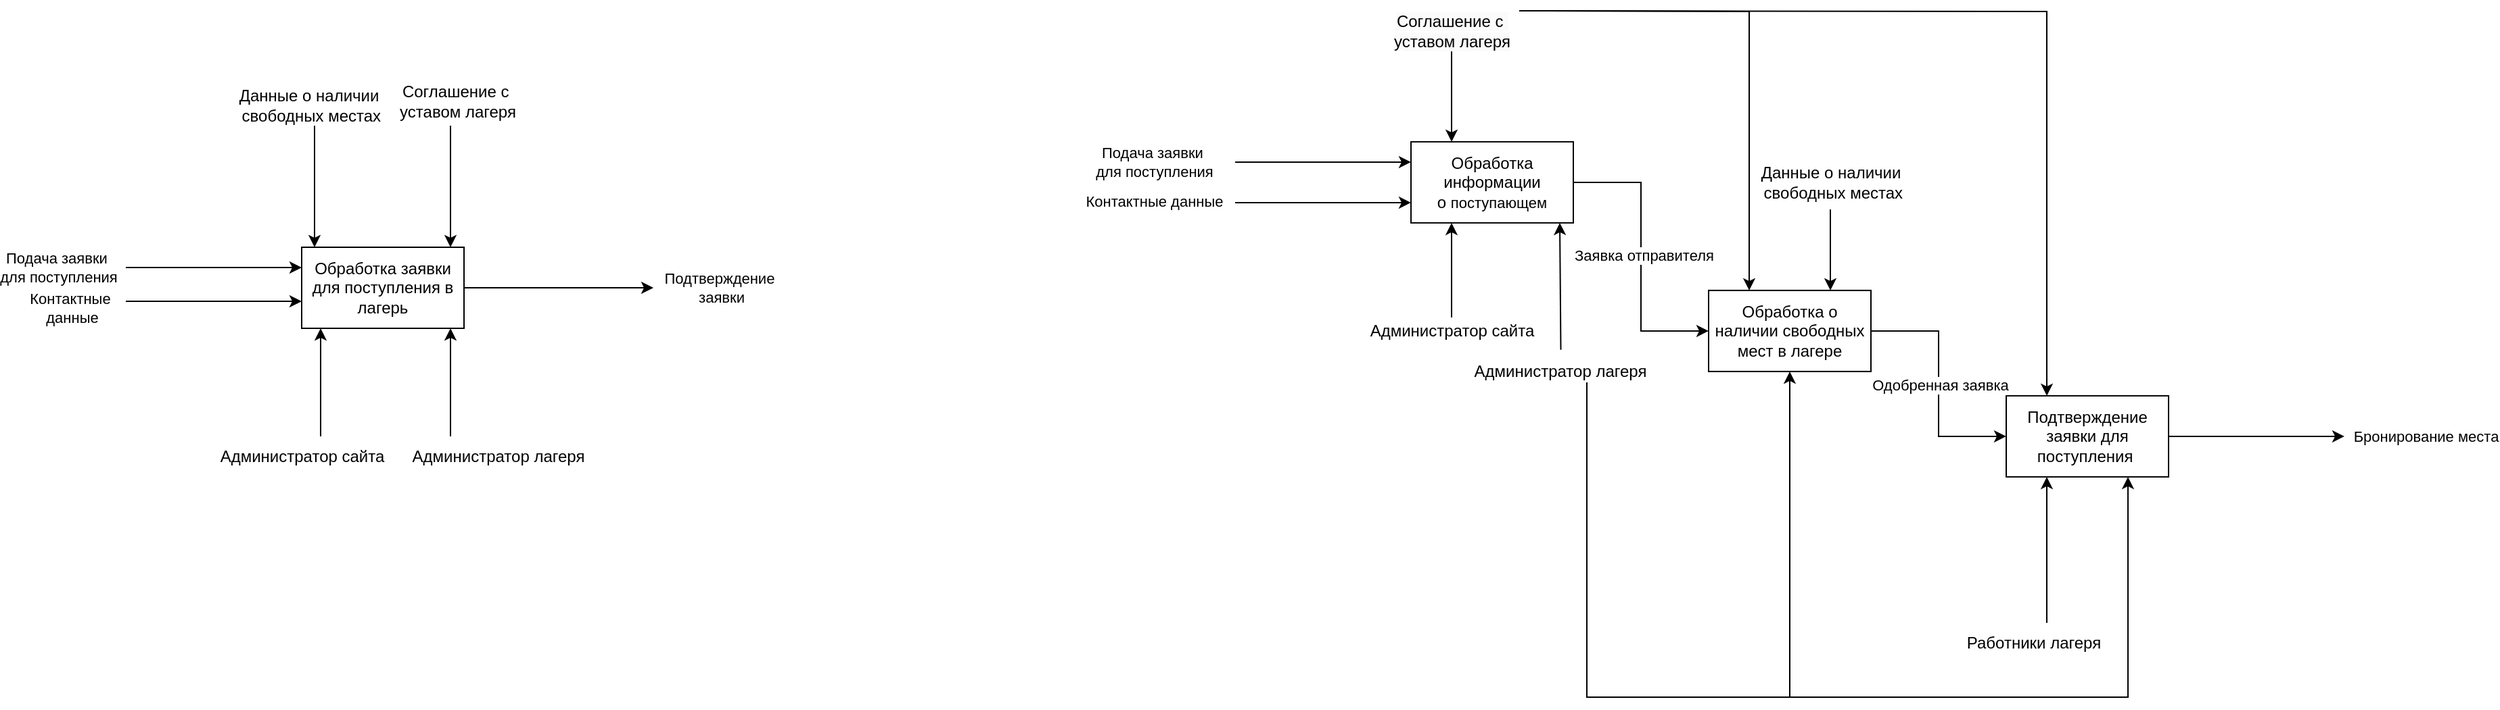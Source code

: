 <mxfile version="24.3.1" type="device">
  <diagram id="R2lEEEUBdFMjLlhIrx00" name="Page-1">
    <mxGraphModel dx="3366" dy="1131" grid="1" gridSize="10" guides="1" tooltips="1" connect="1" arrows="1" fold="1" page="1" pageScale="1" pageWidth="850" pageHeight="1100" math="0" shadow="0" extFonts="Permanent Marker^https://fonts.googleapis.com/css?family=Permanent+Marker">
      <root>
        <mxCell id="0" />
        <mxCell id="1" parent="0" />
        <mxCell id="IeWaTaDR5QfWAJEZIo10-1" value="Обработка заявки для поступления в лагерь" style="rounded=0;whiteSpace=wrap;html=1;" vertex="1" parent="1">
          <mxGeometry x="220" y="525" width="120" height="60" as="geometry" />
        </mxCell>
        <mxCell id="IeWaTaDR5QfWAJEZIo10-2" value="" style="endArrow=classic;html=1;rounded=0;exitX=1;exitY=0.5;exitDx=0;exitDy=0;" edge="1" parent="1" source="IeWaTaDR5QfWAJEZIo10-1">
          <mxGeometry width="50" height="50" relative="1" as="geometry">
            <mxPoint x="390" y="575" as="sourcePoint" />
            <mxPoint x="480" y="555" as="targetPoint" />
          </mxGeometry>
        </mxCell>
        <mxCell id="IeWaTaDR5QfWAJEZIo10-3" value="Подтверждение&amp;nbsp;&lt;div&gt;заявки&lt;/div&gt;" style="edgeLabel;html=1;align=center;verticalAlign=middle;resizable=0;points=[];" vertex="1" connectable="0" parent="IeWaTaDR5QfWAJEZIo10-2">
          <mxGeometry x="-0.12" y="-1" relative="1" as="geometry">
            <mxPoint x="128" y="-1" as="offset" />
          </mxGeometry>
        </mxCell>
        <mxCell id="IeWaTaDR5QfWAJEZIo10-4" value="" style="endArrow=classic;html=1;rounded=0;" edge="1" parent="1">
          <mxGeometry width="50" height="50" relative="1" as="geometry">
            <mxPoint x="330" y="665" as="sourcePoint" />
            <mxPoint x="330" y="585" as="targetPoint" />
          </mxGeometry>
        </mxCell>
        <mxCell id="IeWaTaDR5QfWAJEZIo10-5" value="" style="endArrow=classic;html=1;rounded=0;" edge="1" parent="1">
          <mxGeometry width="50" height="50" relative="1" as="geometry">
            <mxPoint x="234" y="665" as="sourcePoint" />
            <mxPoint x="234" y="585" as="targetPoint" />
          </mxGeometry>
        </mxCell>
        <mxCell id="IeWaTaDR5QfWAJEZIo10-6" value="" style="endArrow=classic;html=1;rounded=0;entryX=0;entryY=0.25;entryDx=0;entryDy=0;" edge="1" parent="1" target="IeWaTaDR5QfWAJEZIo10-1">
          <mxGeometry width="50" height="50" relative="1" as="geometry">
            <mxPoint x="90" y="540" as="sourcePoint" />
            <mxPoint x="190" y="525" as="targetPoint" />
          </mxGeometry>
        </mxCell>
        <mxCell id="IeWaTaDR5QfWAJEZIo10-7" value="Подача заявки&amp;nbsp;&lt;div&gt;для поступления&lt;/div&gt;" style="edgeLabel;html=1;align=center;verticalAlign=middle;resizable=0;points=[];" vertex="1" connectable="0" parent="IeWaTaDR5QfWAJEZIo10-6">
          <mxGeometry x="-0.137" y="-2" relative="1" as="geometry">
            <mxPoint x="-106" y="-2" as="offset" />
          </mxGeometry>
        </mxCell>
        <mxCell id="IeWaTaDR5QfWAJEZIo10-8" value="" style="endArrow=classic;html=1;rounded=0;entryX=0;entryY=0.25;entryDx=0;entryDy=0;" edge="1" parent="1">
          <mxGeometry width="50" height="50" relative="1" as="geometry">
            <mxPoint x="90" y="565" as="sourcePoint" />
            <mxPoint x="220" y="565" as="targetPoint" />
          </mxGeometry>
        </mxCell>
        <mxCell id="IeWaTaDR5QfWAJEZIo10-9" value="Контактные&amp;nbsp;&lt;div&gt;данные&lt;/div&gt;" style="edgeLabel;html=1;align=center;verticalAlign=middle;resizable=0;points=[];" vertex="1" connectable="0" parent="IeWaTaDR5QfWAJEZIo10-8">
          <mxGeometry x="-0.013" relative="1" as="geometry">
            <mxPoint x="-104" y="5" as="offset" />
          </mxGeometry>
        </mxCell>
        <mxCell id="IeWaTaDR5QfWAJEZIo10-10" value="" style="endArrow=classic;html=1;rounded=0;entryX=0.5;entryY=0;entryDx=0;entryDy=0;" edge="1" parent="1">
          <mxGeometry width="50" height="50" relative="1" as="geometry">
            <mxPoint x="229.5" y="435" as="sourcePoint" />
            <mxPoint x="229.5" y="525" as="targetPoint" />
          </mxGeometry>
        </mxCell>
        <mxCell id="IeWaTaDR5QfWAJEZIo10-11" value="Администратор сайта" style="text;html=1;align=center;verticalAlign=middle;resizable=0;points=[];autosize=1;strokeColor=none;fillColor=none;" vertex="1" parent="1">
          <mxGeometry x="150" y="665" width="140" height="30" as="geometry" />
        </mxCell>
        <mxCell id="IeWaTaDR5QfWAJEZIo10-12" value="Администратор лагеря" style="text;html=1;align=center;verticalAlign=middle;resizable=0;points=[];autosize=1;strokeColor=none;fillColor=none;" vertex="1" parent="1">
          <mxGeometry x="290" y="665" width="150" height="30" as="geometry" />
        </mxCell>
        <mxCell id="IeWaTaDR5QfWAJEZIo10-13" value="Данные о наличии&lt;div&gt;&amp;nbsp;свободных местах&lt;/div&gt;" style="text;html=1;align=center;verticalAlign=middle;resizable=0;points=[];autosize=1;strokeColor=none;fillColor=none;" vertex="1" parent="1">
          <mxGeometry x="160" y="400" width="130" height="40" as="geometry" />
        </mxCell>
        <mxCell id="IeWaTaDR5QfWAJEZIo10-14" value="" style="endArrow=classic;html=1;rounded=0;entryX=0.75;entryY=0;entryDx=0;entryDy=0;" edge="1" parent="1">
          <mxGeometry width="50" height="50" relative="1" as="geometry">
            <mxPoint x="330" y="435" as="sourcePoint" />
            <mxPoint x="330" y="525" as="targetPoint" />
          </mxGeometry>
        </mxCell>
        <mxCell id="IeWaTaDR5QfWAJEZIo10-15" value="Соглашение с&amp;nbsp;&lt;div&gt;уставом лагеря&lt;/div&gt;" style="text;html=1;align=center;verticalAlign=middle;resizable=0;points=[];autosize=1;strokeColor=none;fillColor=none;" vertex="1" parent="1">
          <mxGeometry x="280" y="397" width="110" height="40" as="geometry" />
        </mxCell>
        <mxCell id="IeWaTaDR5QfWAJEZIo10-16" style="edgeStyle=orthogonalEdgeStyle;rounded=0;orthogonalLoop=1;jettySize=auto;html=1;entryX=0;entryY=0.5;entryDx=0;entryDy=0;" edge="1" parent="1" source="IeWaTaDR5QfWAJEZIo10-18" target="IeWaTaDR5QfWAJEZIo10-29">
          <mxGeometry relative="1" as="geometry" />
        </mxCell>
        <mxCell id="IeWaTaDR5QfWAJEZIo10-17" value="Заявка отправителя" style="edgeLabel;html=1;align=center;verticalAlign=middle;resizable=0;points=[];" vertex="1" connectable="0" parent="IeWaTaDR5QfWAJEZIo10-16">
          <mxGeometry x="-0.009" y="2" relative="1" as="geometry">
            <mxPoint as="offset" />
          </mxGeometry>
        </mxCell>
        <mxCell id="IeWaTaDR5QfWAJEZIo10-18" value="Обработка информации о&amp;nbsp;&lt;span style=&quot;font-size: 11px; text-wrap: nowrap; background-color: rgb(255, 255, 255);&quot;&gt;поступающем&lt;/span&gt;" style="rounded=0;whiteSpace=wrap;html=1;" vertex="1" parent="1">
          <mxGeometry x="1040" y="446.95" width="120" height="60" as="geometry" />
        </mxCell>
        <mxCell id="IeWaTaDR5QfWAJEZIo10-19" value="" style="endArrow=classic;html=1;rounded=0;entryX=0;entryY=0.25;entryDx=0;entryDy=0;" edge="1" parent="1" target="IeWaTaDR5QfWAJEZIo10-18">
          <mxGeometry width="50" height="50" relative="1" as="geometry">
            <mxPoint x="910" y="461.95" as="sourcePoint" />
            <mxPoint x="970" y="416.95" as="targetPoint" />
          </mxGeometry>
        </mxCell>
        <mxCell id="IeWaTaDR5QfWAJEZIo10-20" value="Подача заявки&amp;nbsp;&lt;div&gt;для поступления&lt;/div&gt;" style="edgeLabel;html=1;align=center;verticalAlign=middle;resizable=0;points=[];" vertex="1" connectable="0" parent="IeWaTaDR5QfWAJEZIo10-19">
          <mxGeometry x="-0.4" y="4" relative="1" as="geometry">
            <mxPoint x="-99" y="4" as="offset" />
          </mxGeometry>
        </mxCell>
        <mxCell id="IeWaTaDR5QfWAJEZIo10-21" value="" style="endArrow=classic;html=1;rounded=0;entryX=0;entryY=0.75;entryDx=0;entryDy=0;" edge="1" parent="1" target="IeWaTaDR5QfWAJEZIo10-18">
          <mxGeometry width="50" height="50" relative="1" as="geometry">
            <mxPoint x="910" y="491.95" as="sourcePoint" />
            <mxPoint x="970" y="476.95" as="targetPoint" />
          </mxGeometry>
        </mxCell>
        <mxCell id="IeWaTaDR5QfWAJEZIo10-22" value="Контактные данные" style="edgeLabel;html=1;align=center;verticalAlign=middle;resizable=0;points=[];" vertex="1" connectable="0" parent="IeWaTaDR5QfWAJEZIo10-21">
          <mxGeometry x="-0.369" y="1" relative="1" as="geometry">
            <mxPoint x="-101" as="offset" />
          </mxGeometry>
        </mxCell>
        <mxCell id="IeWaTaDR5QfWAJEZIo10-23" value="" style="endArrow=classic;html=1;rounded=0;entryX=0.25;entryY=0;entryDx=0;entryDy=0;" edge="1" parent="1" target="IeWaTaDR5QfWAJEZIo10-18">
          <mxGeometry width="50" height="50" relative="1" as="geometry">
            <mxPoint x="1070" y="366.95" as="sourcePoint" />
            <mxPoint x="1120" y="316.95" as="targetPoint" />
          </mxGeometry>
        </mxCell>
        <mxCell id="IeWaTaDR5QfWAJEZIo10-122" value="&lt;span style=&quot;font-size: 12px; background-color: rgb(251, 251, 251);&quot;&gt;Соглашение с&amp;nbsp;&lt;/span&gt;&lt;div style=&quot;font-size: 12px; background-color: rgb(251, 251, 251);&quot;&gt;уставом лагеря&lt;/div&gt;" style="edgeLabel;html=1;align=center;verticalAlign=middle;resizable=0;points=[];" vertex="1" connectable="0" parent="IeWaTaDR5QfWAJEZIo10-23">
          <mxGeometry x="-0.747" y="-4" relative="1" as="geometry">
            <mxPoint x="4" y="-12" as="offset" />
          </mxGeometry>
        </mxCell>
        <mxCell id="IeWaTaDR5QfWAJEZIo10-24" style="edgeStyle=orthogonalEdgeStyle;rounded=0;orthogonalLoop=1;jettySize=auto;html=1;entryX=0.25;entryY=0;entryDx=0;entryDy=0;" edge="1" parent="1" target="IeWaTaDR5QfWAJEZIo10-34">
          <mxGeometry relative="1" as="geometry">
            <mxPoint x="1120" y="349.998" as="sourcePoint" />
          </mxGeometry>
        </mxCell>
        <mxCell id="IeWaTaDR5QfWAJEZIo10-25" style="edgeStyle=orthogonalEdgeStyle;rounded=0;orthogonalLoop=1;jettySize=auto;html=1;entryX=0.25;entryY=0;entryDx=0;entryDy=0;" edge="1" parent="1" target="IeWaTaDR5QfWAJEZIo10-29">
          <mxGeometry relative="1" as="geometry">
            <mxPoint x="1120" y="349.998" as="sourcePoint" />
          </mxGeometry>
        </mxCell>
        <mxCell id="IeWaTaDR5QfWAJEZIo10-27" style="edgeStyle=orthogonalEdgeStyle;rounded=0;orthogonalLoop=1;jettySize=auto;html=1;entryX=0;entryY=0.5;entryDx=0;entryDy=0;" edge="1" parent="1" source="IeWaTaDR5QfWAJEZIo10-29" target="IeWaTaDR5QfWAJEZIo10-34">
          <mxGeometry relative="1" as="geometry" />
        </mxCell>
        <mxCell id="IeWaTaDR5QfWAJEZIo10-28" value="Одобренная заявка" style="edgeLabel;html=1;align=center;verticalAlign=middle;resizable=0;points=[];" vertex="1" connectable="0" parent="IeWaTaDR5QfWAJEZIo10-27">
          <mxGeometry x="0.011" y="1" relative="1" as="geometry">
            <mxPoint as="offset" />
          </mxGeometry>
        </mxCell>
        <mxCell id="IeWaTaDR5QfWAJEZIo10-29" value="Обработка о наличии свободных мест в лагере" style="rounded=0;whiteSpace=wrap;html=1;" vertex="1" parent="1">
          <mxGeometry x="1260" y="556.95" width="120" height="60" as="geometry" />
        </mxCell>
        <mxCell id="IeWaTaDR5QfWAJEZIo10-30" value="" style="endArrow=classic;html=1;rounded=0;entryX=0.25;entryY=1;entryDx=0;entryDy=0;" edge="1" parent="1" target="IeWaTaDR5QfWAJEZIo10-18">
          <mxGeometry width="50" height="50" relative="1" as="geometry">
            <mxPoint x="1070" y="576.95" as="sourcePoint" />
            <mxPoint x="1110" y="526.95" as="targetPoint" />
          </mxGeometry>
        </mxCell>
        <mxCell id="IeWaTaDR5QfWAJEZIo10-31" value="Администратор сайта" style="text;html=1;align=center;verticalAlign=middle;resizable=0;points=[];autosize=1;strokeColor=none;fillColor=none;" vertex="1" parent="1">
          <mxGeometry x="1000" y="571.95" width="140" height="30" as="geometry" />
        </mxCell>
        <mxCell id="IeWaTaDR5QfWAJEZIo10-34" value="Подтверждение заявки для поступления&amp;nbsp;" style="rounded=0;whiteSpace=wrap;html=1;" vertex="1" parent="1">
          <mxGeometry x="1480" y="634.95" width="120" height="60" as="geometry" />
        </mxCell>
        <mxCell id="IeWaTaDR5QfWAJEZIo10-37" value="" style="endArrow=classic;html=1;rounded=0;exitX=1;exitY=0.5;exitDx=0;exitDy=0;" edge="1" parent="1" source="IeWaTaDR5QfWAJEZIo10-34">
          <mxGeometry width="50" height="50" relative="1" as="geometry">
            <mxPoint x="1700" y="686.95" as="sourcePoint" />
            <mxPoint x="1730" y="664.95" as="targetPoint" />
          </mxGeometry>
        </mxCell>
        <mxCell id="IeWaTaDR5QfWAJEZIo10-38" value="Бронирование места" style="edgeLabel;html=1;align=center;verticalAlign=middle;resizable=0;points=[];" vertex="1" connectable="0" parent="IeWaTaDR5QfWAJEZIo10-37">
          <mxGeometry x="-0.214" y="1" relative="1" as="geometry">
            <mxPoint x="139" y="1" as="offset" />
          </mxGeometry>
        </mxCell>
        <mxCell id="IeWaTaDR5QfWAJEZIo10-39" style="edgeStyle=orthogonalEdgeStyle;rounded=0;orthogonalLoop=1;jettySize=auto;html=1;entryX=0.75;entryY=0;entryDx=0;entryDy=0;" edge="1" parent="1" source="IeWaTaDR5QfWAJEZIo10-40" target="IeWaTaDR5QfWAJEZIo10-29">
          <mxGeometry relative="1" as="geometry" />
        </mxCell>
        <mxCell id="IeWaTaDR5QfWAJEZIo10-40" value="Данные о наличии&lt;div&gt;&amp;nbsp;свободных местах&lt;/div&gt;" style="text;html=1;align=center;verticalAlign=middle;resizable=0;points=[];autosize=1;strokeColor=none;fillColor=none;" vertex="1" parent="1">
          <mxGeometry x="1285" y="456.95" width="130" height="40" as="geometry" />
        </mxCell>
        <mxCell id="IeWaTaDR5QfWAJEZIo10-41" style="edgeStyle=orthogonalEdgeStyle;rounded=0;orthogonalLoop=1;jettySize=auto;html=1;entryX=0.25;entryY=1;entryDx=0;entryDy=0;" edge="1" parent="1" source="IeWaTaDR5QfWAJEZIo10-42" target="IeWaTaDR5QfWAJEZIo10-34">
          <mxGeometry relative="1" as="geometry">
            <Array as="points">
              <mxPoint x="1510" y="784.95" />
              <mxPoint x="1510" y="784.95" />
            </Array>
          </mxGeometry>
        </mxCell>
        <mxCell id="IeWaTaDR5QfWAJEZIo10-42" value="Работники лагеря" style="text;html=1;align=center;verticalAlign=middle;resizable=0;points=[];autosize=1;strokeColor=none;fillColor=none;" vertex="1" parent="1">
          <mxGeometry x="1440" y="802.95" width="120" height="30" as="geometry" />
        </mxCell>
        <mxCell id="IeWaTaDR5QfWAJEZIo10-43" value="" style="endArrow=classic;html=1;rounded=0;entryX=0.75;entryY=1;entryDx=0;entryDy=0;exitX=0.505;exitY=-0.037;exitDx=0;exitDy=0;exitPerimeter=0;" edge="1" parent="1" source="IeWaTaDR5QfWAJEZIo10-45">
          <mxGeometry width="50" height="50" relative="1" as="geometry">
            <mxPoint x="1150" y="586.95" as="sourcePoint" />
            <mxPoint x="1150" y="506.95" as="targetPoint" />
          </mxGeometry>
        </mxCell>
        <mxCell id="IeWaTaDR5QfWAJEZIo10-44" style="edgeStyle=orthogonalEdgeStyle;rounded=0;orthogonalLoop=1;jettySize=auto;html=1;entryX=0.75;entryY=1;entryDx=0;entryDy=0;" edge="1" parent="1" source="IeWaTaDR5QfWAJEZIo10-45" target="IeWaTaDR5QfWAJEZIo10-34">
          <mxGeometry relative="1" as="geometry">
            <mxPoint x="1160" y="644.95" as="sourcePoint" />
            <mxPoint x="1505" y="934.95" as="targetPoint" />
            <Array as="points">
              <mxPoint x="1170" y="857.95" />
              <mxPoint x="1570" y="857.95" />
            </Array>
          </mxGeometry>
        </mxCell>
        <mxCell id="IeWaTaDR5QfWAJEZIo10-123" style="edgeStyle=orthogonalEdgeStyle;rounded=0;orthogonalLoop=1;jettySize=auto;html=1;entryX=0.5;entryY=1;entryDx=0;entryDy=0;" edge="1" parent="1" target="IeWaTaDR5QfWAJEZIo10-29">
          <mxGeometry relative="1" as="geometry">
            <mxPoint x="1170" y="624.95" as="sourcePoint" />
            <Array as="points">
              <mxPoint x="1170" y="632.95" />
              <mxPoint x="1170" y="857.95" />
              <mxPoint x="1320" y="857.95" />
            </Array>
          </mxGeometry>
        </mxCell>
        <mxCell id="IeWaTaDR5QfWAJEZIo10-45" value="Администратор лагеря" style="text;html=1;align=center;verticalAlign=middle;resizable=0;points=[];autosize=1;strokeColor=none;fillColor=none;" vertex="1" parent="1">
          <mxGeometry x="1075" y="601.95" width="150" height="30" as="geometry" />
        </mxCell>
      </root>
    </mxGraphModel>
  </diagram>
</mxfile>
